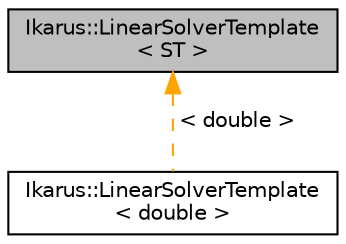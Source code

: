 digraph "Ikarus::LinearSolverTemplate&lt; ST &gt;"
{
 // LATEX_PDF_SIZE
  edge [fontname="Helvetica",fontsize="10",labelfontname="Helvetica",labelfontsize="10"];
  node [fontname="Helvetica",fontsize="10",shape=record];
  Node1 [label="Ikarus::LinearSolverTemplate\l\< ST \>",height=0.2,width=0.4,color="black", fillcolor="grey75", style="filled", fontcolor="black",tooltip="A type-erased class which wraps most of the linear solvers available in Eigen."];
  Node1 -> Node2 [dir="back",color="orange",fontsize="10",style="dashed",label=" \< double \>" ];
  Node2 [label="Ikarus::LinearSolverTemplate\l\< double \>",height=0.2,width=0.4,color="black", fillcolor="white", style="filled",URL="$a01395.html",tooltip=" "];
}
